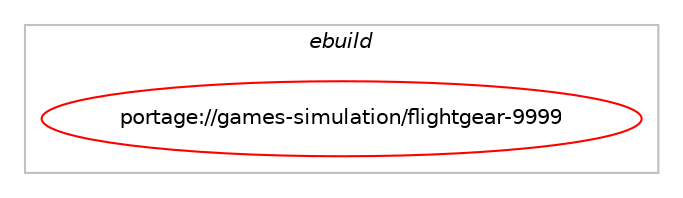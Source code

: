 digraph prolog {

# *************
# Graph options
# *************

newrank=true;
concentrate=true;
compound=true;
graph [rankdir=LR,fontname=Helvetica,fontsize=10,ranksep=1.5];#, ranksep=2.5, nodesep=0.2];
edge  [arrowhead=vee];
node  [fontname=Helvetica,fontsize=10];

# **********
# The ebuild
# **********

subgraph cluster_leftcol {
color=gray;
label=<<i>ebuild</i>>;
id [label="portage://games-simulation/flightgear-9999", color=red, width=4, href="../games-simulation/flightgear-9999.svg"];
}

# ****************
# The dependencies
# ****************

subgraph cluster_midcol {
color=gray;
label=<<i>dependencies</i>>;
subgraph cluster_compile {
fillcolor="#eeeeee";
style=filled;
label=<<i>compile</i>>;
# *** BEGIN UNKNOWN DEPENDENCY TYPE (TODO) ***
# id -> equal(use_conditional_group(positive,dbus,portage://games-simulation/flightgear-9999,[package_dependency(portage://games-simulation/flightgear-9999,install,no,sys-apps,dbus,greaterequal,[1.6.18,,-r1,1.6.18-r1],[],[])]))
# *** END UNKNOWN DEPENDENCY TYPE (TODO) ***

# *** BEGIN UNKNOWN DEPENDENCY TYPE (TODO) ***
# id -> equal(use_conditional_group(positive,gdal,portage://games-simulation/flightgear-9999,[package_dependency(portage://games-simulation/flightgear-9999,install,no,sci-libs,gdal,greaterequal,[2.0.0,,,2.0.0],any_same_slot,[])]))
# *** END UNKNOWN DEPENDENCY TYPE (TODO) ***

# *** BEGIN UNKNOWN DEPENDENCY TYPE (TODO) ***
# id -> equal(use_conditional_group(positive,qt5,portage://games-simulation/flightgear-9999,[package_dependency(portage://games-simulation/flightgear-9999,install,no,dev-qt,qtcore,greaterequal,[5.7.1,,,5.7.1],[slot(5)],[]),package_dependency(portage://games-simulation/flightgear-9999,install,no,dev-qt,qtdeclarative,greaterequal,[5.7.1,,,5.7.1],[slot(5)],[]),package_dependency(portage://games-simulation/flightgear-9999,install,no,dev-qt,qtgui,greaterequal,[5.7.1,,,5.7.1],[slot(5)],[]),package_dependency(portage://games-simulation/flightgear-9999,install,no,dev-qt,qtnetwork,greaterequal,[5.7.1,,,5.7.1],[slot(5)],[]),package_dependency(portage://games-simulation/flightgear-9999,install,no,dev-qt,qtwidgets,greaterequal,[5.7.1,,,5.7.1],[slot(5)],[])]))
# *** END UNKNOWN DEPENDENCY TYPE (TODO) ***

# *** BEGIN UNKNOWN DEPENDENCY TYPE (TODO) ***
# id -> equal(use_conditional_group(positive,udev,portage://games-simulation/flightgear-9999,[package_dependency(portage://games-simulation/flightgear-9999,install,no,virtual,udev,none,[,,],[],[])]))
# *** END UNKNOWN DEPENDENCY TYPE (TODO) ***

# *** BEGIN UNKNOWN DEPENDENCY TYPE (TODO) ***
# id -> equal(use_conditional_group(positive,utils,portage://games-simulation/flightgear-9999,[package_dependency(portage://games-simulation/flightgear-9999,install,no,media-libs,freeglut,none,[,,],[],[]),package_dependency(portage://games-simulation/flightgear-9999,install,no,media-libs,freetype,none,[,,],[slot(2)],[]),package_dependency(portage://games-simulation/flightgear-9999,install,no,media-libs,glew,none,[,,],[slot(0)],[]),package_dependency(portage://games-simulation/flightgear-9999,install,no,media-libs,libpng,none,[,,],[slot(0)],[]),package_dependency(portage://games-simulation/flightgear-9999,install,no,virtual,opengl,none,[,,],[],[]),use_conditional_group(positive,qt5,portage://games-simulation/flightgear-9999,[package_dependency(portage://games-simulation/flightgear-9999,install,no,dev-qt,qtwebsockets,greaterequal,[5.7.1,,,5.7.1],[slot(5)],[])])]))
# *** END UNKNOWN DEPENDENCY TYPE (TODO) ***

# *** BEGIN UNKNOWN DEPENDENCY TYPE (TODO) ***
# id -> equal(use_conditional_group(positive,utils,portage://games-simulation/flightgear-9999,[package_dependency(portage://games-simulation/flightgear-9999,install,no,x11-libs,libXi,none,[,,],[],[]),package_dependency(portage://games-simulation/flightgear-9999,install,no,x11-libs,libXmu,none,[,,],[],[])]))
# *** END UNKNOWN DEPENDENCY TYPE (TODO) ***

# *** BEGIN UNKNOWN DEPENDENCY TYPE (TODO) ***
# id -> equal(package_dependency(portage://games-simulation/flightgear-9999,install,no,dev-db,sqlite,none,[,,],[slot(3)],[]))
# *** END UNKNOWN DEPENDENCY TYPE (TODO) ***

# *** BEGIN UNKNOWN DEPENDENCY TYPE (TODO) ***
# id -> equal(package_dependency(portage://games-simulation/flightgear-9999,install,no,dev-games,openscenegraph,none,[,,],[],[use(enable(jpeg),none),use(enable(png),none)]))
# *** END UNKNOWN DEPENDENCY TYPE (TODO) ***

# *** BEGIN UNKNOWN DEPENDENCY TYPE (TODO) ***
# id -> equal(package_dependency(portage://games-simulation/flightgear-9999,install,no,dev-games,simgear,tilde,[9999,,,9999],[],[use(equal(gdal),none)]))
# *** END UNKNOWN DEPENDENCY TYPE (TODO) ***

# *** BEGIN UNKNOWN DEPENDENCY TYPE (TODO) ***
# id -> equal(package_dependency(portage://games-simulation/flightgear-9999,install,no,dev-libs,boost,none,[,,],[],[]))
# *** END UNKNOWN DEPENDENCY TYPE (TODO) ***

# *** BEGIN UNKNOWN DEPENDENCY TYPE (TODO) ***
# id -> equal(package_dependency(portage://games-simulation/flightgear-9999,install,no,media-libs,openal,none,[,,],[],[]))
# *** END UNKNOWN DEPENDENCY TYPE (TODO) ***

# *** BEGIN UNKNOWN DEPENDENCY TYPE (TODO) ***
# id -> equal(package_dependency(portage://games-simulation/flightgear-9999,install,no,media-libs,plib,greaterequal,[1.8.5,,,1.8.5],[],[]))
# *** END UNKNOWN DEPENDENCY TYPE (TODO) ***

# *** BEGIN UNKNOWN DEPENDENCY TYPE (TODO) ***
# id -> equal(package_dependency(portage://games-simulation/flightgear-9999,install,no,media-libs,speex,greaterequal,[1.2.0,,,1.2.0],[slot(0)],[]))
# *** END UNKNOWN DEPENDENCY TYPE (TODO) ***

# *** BEGIN UNKNOWN DEPENDENCY TYPE (TODO) ***
# id -> equal(package_dependency(portage://games-simulation/flightgear-9999,install,no,media-libs,speexdsp,none,[,,],[slot(0)],[]))
# *** END UNKNOWN DEPENDENCY TYPE (TODO) ***

# *** BEGIN UNKNOWN DEPENDENCY TYPE (TODO) ***
# id -> equal(package_dependency(portage://games-simulation/flightgear-9999,install,no,media-sound,gsm,none,[,,],[],[]))
# *** END UNKNOWN DEPENDENCY TYPE (TODO) ***

# *** BEGIN UNKNOWN DEPENDENCY TYPE (TODO) ***
# id -> equal(package_dependency(portage://games-simulation/flightgear-9999,install,no,sys-libs,zlib,none,[,,],[],[]))
# *** END UNKNOWN DEPENDENCY TYPE (TODO) ***

# *** BEGIN UNKNOWN DEPENDENCY TYPE (TODO) ***
# id -> equal(package_dependency(portage://games-simulation/flightgear-9999,install,no,virtual,glu,none,[,,],[],[]))
# *** END UNKNOWN DEPENDENCY TYPE (TODO) ***

# *** BEGIN UNKNOWN DEPENDENCY TYPE (TODO) ***
# id -> equal(package_dependency(portage://games-simulation/flightgear-9999,install,no,x11-base,xorg-proto,none,[,,],[],[]))
# *** END UNKNOWN DEPENDENCY TYPE (TODO) ***

# *** BEGIN UNKNOWN DEPENDENCY TYPE (TODO) ***
# id -> equal(package_dependency(portage://games-simulation/flightgear-9999,install,no,x11-libs,libX11,none,[,,],[],[]))
# *** END UNKNOWN DEPENDENCY TYPE (TODO) ***

}
subgraph cluster_compileandrun {
fillcolor="#eeeeee";
style=filled;
label=<<i>compile and run</i>>;
}
subgraph cluster_run {
fillcolor="#eeeeee";
style=filled;
label=<<i>run</i>>;
# *** BEGIN UNKNOWN DEPENDENCY TYPE (TODO) ***
# id -> equal(use_conditional_group(positive,dbus,portage://games-simulation/flightgear-9999,[package_dependency(portage://games-simulation/flightgear-9999,run,no,sys-apps,dbus,greaterequal,[1.6.18,,-r1,1.6.18-r1],[],[])]))
# *** END UNKNOWN DEPENDENCY TYPE (TODO) ***

# *** BEGIN UNKNOWN DEPENDENCY TYPE (TODO) ***
# id -> equal(use_conditional_group(positive,gdal,portage://games-simulation/flightgear-9999,[package_dependency(portage://games-simulation/flightgear-9999,run,no,sci-libs,gdal,greaterequal,[2.0.0,,,2.0.0],any_same_slot,[])]))
# *** END UNKNOWN DEPENDENCY TYPE (TODO) ***

# *** BEGIN UNKNOWN DEPENDENCY TYPE (TODO) ***
# id -> equal(use_conditional_group(positive,qt5,portage://games-simulation/flightgear-9999,[package_dependency(portage://games-simulation/flightgear-9999,run,no,dev-qt,qtcore,greaterequal,[5.7.1,,,5.7.1],[slot(5)],[]),package_dependency(portage://games-simulation/flightgear-9999,run,no,dev-qt,qtdeclarative,greaterequal,[5.7.1,,,5.7.1],[slot(5)],[]),package_dependency(portage://games-simulation/flightgear-9999,run,no,dev-qt,qtgui,greaterequal,[5.7.1,,,5.7.1],[slot(5)],[]),package_dependency(portage://games-simulation/flightgear-9999,run,no,dev-qt,qtnetwork,greaterequal,[5.7.1,,,5.7.1],[slot(5)],[]),package_dependency(portage://games-simulation/flightgear-9999,run,no,dev-qt,qtwidgets,greaterequal,[5.7.1,,,5.7.1],[slot(5)],[])]))
# *** END UNKNOWN DEPENDENCY TYPE (TODO) ***

# *** BEGIN UNKNOWN DEPENDENCY TYPE (TODO) ***
# id -> equal(use_conditional_group(positive,udev,portage://games-simulation/flightgear-9999,[package_dependency(portage://games-simulation/flightgear-9999,run,no,virtual,udev,none,[,,],[],[])]))
# *** END UNKNOWN DEPENDENCY TYPE (TODO) ***

# *** BEGIN UNKNOWN DEPENDENCY TYPE (TODO) ***
# id -> equal(use_conditional_group(positive,utils,portage://games-simulation/flightgear-9999,[package_dependency(portage://games-simulation/flightgear-9999,run,no,media-libs,freeglut,none,[,,],[],[]),package_dependency(portage://games-simulation/flightgear-9999,run,no,media-libs,freetype,none,[,,],[slot(2)],[]),package_dependency(portage://games-simulation/flightgear-9999,run,no,media-libs,glew,none,[,,],[slot(0)],[]),package_dependency(portage://games-simulation/flightgear-9999,run,no,media-libs,libpng,none,[,,],[slot(0)],[]),package_dependency(portage://games-simulation/flightgear-9999,run,no,virtual,opengl,none,[,,],[],[]),use_conditional_group(positive,qt5,portage://games-simulation/flightgear-9999,[package_dependency(portage://games-simulation/flightgear-9999,run,no,dev-qt,qtwebsockets,greaterequal,[5.7.1,,,5.7.1],[slot(5)],[])])]))
# *** END UNKNOWN DEPENDENCY TYPE (TODO) ***

# *** BEGIN UNKNOWN DEPENDENCY TYPE (TODO) ***
# id -> equal(package_dependency(portage://games-simulation/flightgear-9999,run,no,dev-db,sqlite,none,[,,],[slot(3)],[]))
# *** END UNKNOWN DEPENDENCY TYPE (TODO) ***

# *** BEGIN UNKNOWN DEPENDENCY TYPE (TODO) ***
# id -> equal(package_dependency(portage://games-simulation/flightgear-9999,run,no,dev-games,openscenegraph,none,[,,],[],[use(enable(jpeg),none),use(enable(png),none)]))
# *** END UNKNOWN DEPENDENCY TYPE (TODO) ***

# *** BEGIN UNKNOWN DEPENDENCY TYPE (TODO) ***
# id -> equal(package_dependency(portage://games-simulation/flightgear-9999,run,no,dev-games,simgear,tilde,[9999,,,9999],[],[use(equal(gdal),none)]))
# *** END UNKNOWN DEPENDENCY TYPE (TODO) ***

# *** BEGIN UNKNOWN DEPENDENCY TYPE (TODO) ***
# id -> equal(package_dependency(portage://games-simulation/flightgear-9999,run,no,games-simulation,flightgear-data,tilde,[9999,,,9999],[],[]))
# *** END UNKNOWN DEPENDENCY TYPE (TODO) ***

# *** BEGIN UNKNOWN DEPENDENCY TYPE (TODO) ***
# id -> equal(package_dependency(portage://games-simulation/flightgear-9999,run,no,media-libs,openal,none,[,,],[],[]))
# *** END UNKNOWN DEPENDENCY TYPE (TODO) ***

# *** BEGIN UNKNOWN DEPENDENCY TYPE (TODO) ***
# id -> equal(package_dependency(portage://games-simulation/flightgear-9999,run,no,media-libs,plib,greaterequal,[1.8.5,,,1.8.5],[],[]))
# *** END UNKNOWN DEPENDENCY TYPE (TODO) ***

# *** BEGIN UNKNOWN DEPENDENCY TYPE (TODO) ***
# id -> equal(package_dependency(portage://games-simulation/flightgear-9999,run,no,media-libs,speex,greaterequal,[1.2.0,,,1.2.0],[slot(0)],[]))
# *** END UNKNOWN DEPENDENCY TYPE (TODO) ***

# *** BEGIN UNKNOWN DEPENDENCY TYPE (TODO) ***
# id -> equal(package_dependency(portage://games-simulation/flightgear-9999,run,no,media-libs,speexdsp,none,[,,],[slot(0)],[]))
# *** END UNKNOWN DEPENDENCY TYPE (TODO) ***

# *** BEGIN UNKNOWN DEPENDENCY TYPE (TODO) ***
# id -> equal(package_dependency(portage://games-simulation/flightgear-9999,run,no,media-sound,gsm,none,[,,],[],[]))
# *** END UNKNOWN DEPENDENCY TYPE (TODO) ***

# *** BEGIN UNKNOWN DEPENDENCY TYPE (TODO) ***
# id -> equal(package_dependency(portage://games-simulation/flightgear-9999,run,no,sys-libs,zlib,none,[,,],[],[]))
# *** END UNKNOWN DEPENDENCY TYPE (TODO) ***

# *** BEGIN UNKNOWN DEPENDENCY TYPE (TODO) ***
# id -> equal(package_dependency(portage://games-simulation/flightgear-9999,run,no,virtual,glu,none,[,,],[],[]))
# *** END UNKNOWN DEPENDENCY TYPE (TODO) ***

# *** BEGIN UNKNOWN DEPENDENCY TYPE (TODO) ***
# id -> equal(package_dependency(portage://games-simulation/flightgear-9999,run,no,x11-libs,libX11,none,[,,],[],[]))
# *** END UNKNOWN DEPENDENCY TYPE (TODO) ***

}
}

# **************
# The candidates
# **************

subgraph cluster_choices {
rank=same;
color=gray;
label=<<i>candidates</i>>;

}

}
